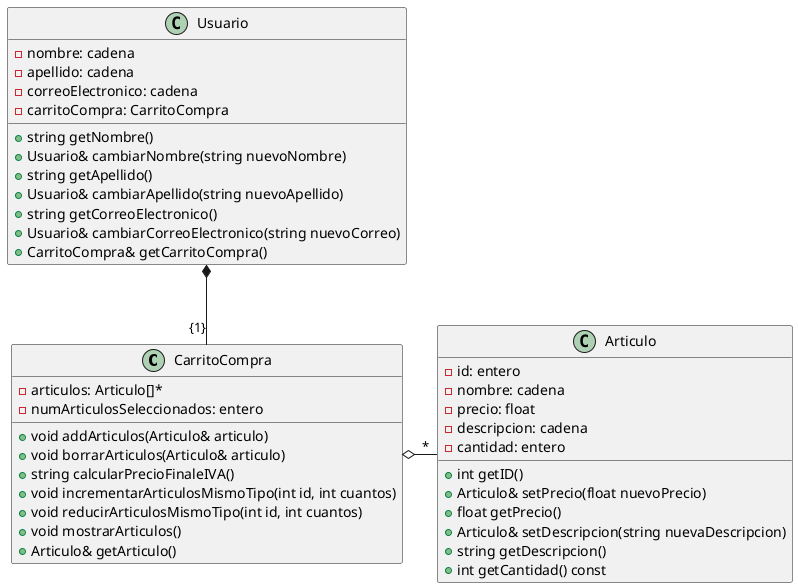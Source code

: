 @startuml

'hide fields
'hide methods

class CarritoCompra {

- articulos: Articulo[]*
- numArticulosSeleccionados: entero

+ void addArticulos(Articulo& articulo)
+ void borrarArticulos(Articulo& articulo)
+ string calcularPrecioFinaleIVA()
+ void incrementarArticulosMismoTipo(int id, int cuantos)
+ void reducirArticulosMismoTipo(int id, int cuantos)
+ void mostrarArticulos()
+ Articulo& getArticulo()

}

class Usuario {

- nombre: cadena
- apellido: cadena
- correoElectronico: cadena
- carritoCompra: CarritoCompra

+ string getNombre()
+ Usuario& cambiarNombre(string nuevoNombre)
+ string getApellido()
+ Usuario& cambiarApellido(string nuevoApellido)
+ string getCorreoElectronico()
+ Usuario& cambiarCorreoElectronico(string nuevoCorreo)
+ CarritoCompra& getCarritoCompra()

}

class Articulo {

- id: entero
- nombre: cadena
- precio: float
- descripcion: cadena
- cantidad: entero

+ int getID()
+ Articulo& setPrecio(float nuevoPrecio)
+ float getPrecio()
+ Articulo& setDescripcion(string nuevaDescripcion)
+ string getDescripcion()
+ int getCantidad() const

}

CarritoCompra o-"*" Articulo
Usuario *--"{1}" CarritoCompra

@enduml